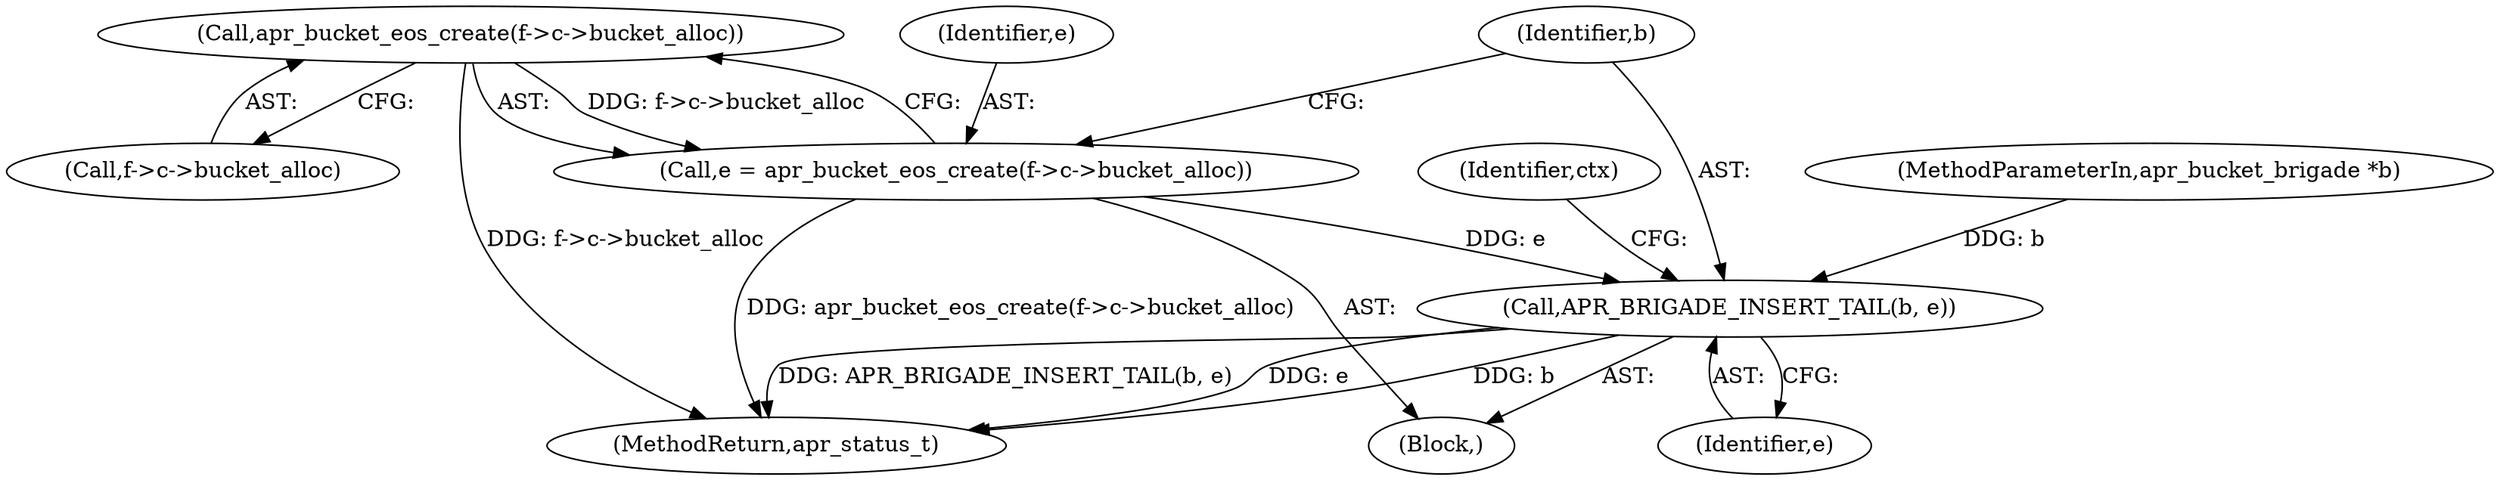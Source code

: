 digraph "0_httpd_e427c41257957b57036d5a549b260b6185d1dd73@API" {
"1000358" [label="(Call,apr_bucket_eos_create(f->c->bucket_alloc))"];
"1000356" [label="(Call,e = apr_bucket_eos_create(f->c->bucket_alloc))"];
"1000364" [label="(Call,APR_BRIGADE_INSERT_TAIL(b, e))"];
"1000364" [label="(Call,APR_BRIGADE_INSERT_TAIL(b, e))"];
"1000357" [label="(Identifier,e)"];
"1000127" [label="(MethodParameterIn,apr_bucket_brigade *b)"];
"1000355" [label="(Block,)"];
"1000365" [label="(Identifier,b)"];
"1000366" [label="(Identifier,e)"];
"1000359" [label="(Call,f->c->bucket_alloc)"];
"1000369" [label="(Identifier,ctx)"];
"1000356" [label="(Call,e = apr_bucket_eos_create(f->c->bucket_alloc))"];
"1000908" [label="(MethodReturn,apr_status_t)"];
"1000358" [label="(Call,apr_bucket_eos_create(f->c->bucket_alloc))"];
"1000358" -> "1000356"  [label="AST: "];
"1000358" -> "1000359"  [label="CFG: "];
"1000359" -> "1000358"  [label="AST: "];
"1000356" -> "1000358"  [label="CFG: "];
"1000358" -> "1000908"  [label="DDG: f->c->bucket_alloc"];
"1000358" -> "1000356"  [label="DDG: f->c->bucket_alloc"];
"1000356" -> "1000355"  [label="AST: "];
"1000357" -> "1000356"  [label="AST: "];
"1000365" -> "1000356"  [label="CFG: "];
"1000356" -> "1000908"  [label="DDG: apr_bucket_eos_create(f->c->bucket_alloc)"];
"1000356" -> "1000364"  [label="DDG: e"];
"1000364" -> "1000355"  [label="AST: "];
"1000364" -> "1000366"  [label="CFG: "];
"1000365" -> "1000364"  [label="AST: "];
"1000366" -> "1000364"  [label="AST: "];
"1000369" -> "1000364"  [label="CFG: "];
"1000364" -> "1000908"  [label="DDG: b"];
"1000364" -> "1000908"  [label="DDG: APR_BRIGADE_INSERT_TAIL(b, e)"];
"1000364" -> "1000908"  [label="DDG: e"];
"1000127" -> "1000364"  [label="DDG: b"];
}
